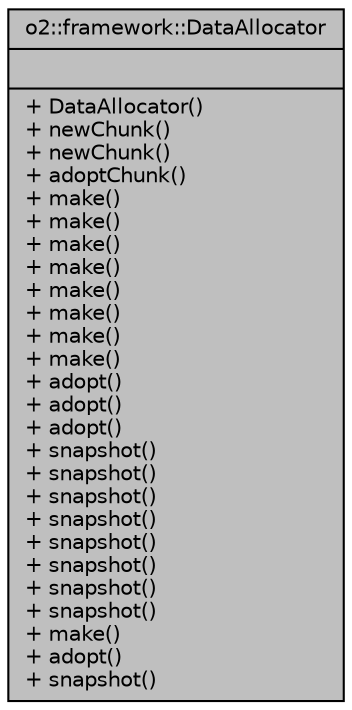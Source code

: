 digraph "o2::framework::DataAllocator"
{
 // INTERACTIVE_SVG=YES
  bgcolor="transparent";
  edge [fontname="Helvetica",fontsize="10",labelfontname="Helvetica",labelfontsize="10"];
  node [fontname="Helvetica",fontsize="10",shape=record];
  Node1 [label="{o2::framework::DataAllocator\n||+ DataAllocator()\l+ newChunk()\l+ newChunk()\l+ adoptChunk()\l+ make()\l+ make()\l+ make()\l+ make()\l+ make()\l+ make()\l+ make()\l+ make()\l+ adopt()\l+ adopt()\l+ adopt()\l+ snapshot()\l+ snapshot()\l+ snapshot()\l+ snapshot()\l+ snapshot()\l+ snapshot()\l+ snapshot()\l+ snapshot()\l+ make()\l+ adopt()\l+ snapshot()\l}",height=0.2,width=0.4,color="black", fillcolor="grey75", style="filled" fontcolor="black"];
}

